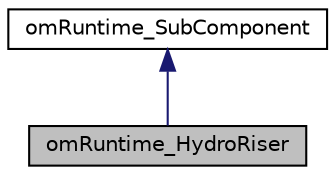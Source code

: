 digraph "omRuntime_HydroRiser"
{
 // LATEX_PDF_SIZE
  edge [fontname="Helvetica",fontsize="10",labelfontname="Helvetica",labelfontsize="10"];
  node [fontname="Helvetica",fontsize="10",shape=record];
  Node1 [label="omRuntime_HydroRiser",height=0.2,width=0.4,color="black", fillcolor="grey75", style="filled", fontcolor="black",tooltip=" "];
  Node2 -> Node1 [dir="back",color="midnightblue",fontsize="10",style="solid",fontname="Helvetica"];
  Node2 [label="omRuntime_SubComponent",height=0.2,width=0.4,color="black", fillcolor="white", style="filled",URL="$classomRuntime__SubComponent.html",tooltip=" "];
}
